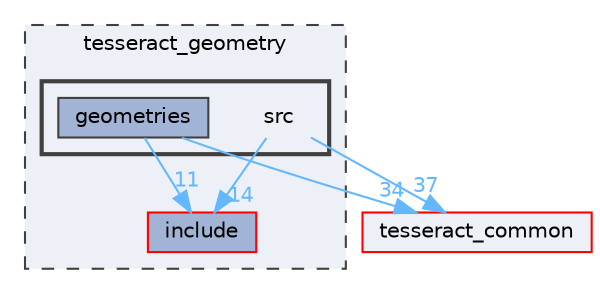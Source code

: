 digraph "tesseract_geometry/src"
{
 // LATEX_PDF_SIZE
  bgcolor="transparent";
  edge [fontname=Helvetica,fontsize=10,labelfontname=Helvetica,labelfontsize=10];
  node [fontname=Helvetica,fontsize=10,shape=box,height=0.2,width=0.4];
  compound=true
  subgraph clusterdir_48d618810f42ebb74ce6e28217206bba {
    graph [ bgcolor="#edf0f7", pencolor="grey25", label="tesseract_geometry", fontname=Helvetica,fontsize=10 style="filled,dashed", URL="dir_48d618810f42ebb74ce6e28217206bba.html",tooltip=""]
  dir_3e64adf61603040208d11bd9b87bd5fd [label="include", fillcolor="#a2b4d6", color="red", style="filled", URL="dir_3e64adf61603040208d11bd9b87bd5fd.html",tooltip=""];
  subgraph clusterdir_518827a36db9e0d1b0ddbf7a4d382ee5 {
    graph [ bgcolor="#edf0f7", pencolor="grey25", label="", fontname=Helvetica,fontsize=10 style="filled,bold", URL="dir_518827a36db9e0d1b0ddbf7a4d382ee5.html",tooltip=""]
    dir_518827a36db9e0d1b0ddbf7a4d382ee5 [shape=plaintext, label="src"];
  dir_ca6410132d275fb332d7a4d40bf512ae [label="geometries", fillcolor="#a2b4d6", color="grey25", style="filled", URL="dir_ca6410132d275fb332d7a4d40bf512ae.html",tooltip=""];
  }
  }
  dir_8430b83f3af685b4c96d298a32e9aa37 [label="tesseract_common", fillcolor="#edf0f7", color="red", style="filled", URL="dir_8430b83f3af685b4c96d298a32e9aa37.html",tooltip=""];
  dir_518827a36db9e0d1b0ddbf7a4d382ee5->dir_3e64adf61603040208d11bd9b87bd5fd [headlabel="14", labeldistance=1.5 headhref="dir_000059_000033.html" color="steelblue1" fontcolor="steelblue1"];
  dir_518827a36db9e0d1b0ddbf7a4d382ee5->dir_8430b83f3af685b4c96d298a32e9aa37 [headlabel="37", labeldistance=1.5 headhref="dir_000059_000075.html" color="steelblue1" fontcolor="steelblue1"];
  dir_ca6410132d275fb332d7a4d40bf512ae->dir_3e64adf61603040208d11bd9b87bd5fd [headlabel="11", labeldistance=1.5 headhref="dir_000019_000033.html" color="steelblue1" fontcolor="steelblue1"];
  dir_ca6410132d275fb332d7a4d40bf512ae->dir_8430b83f3af685b4c96d298a32e9aa37 [headlabel="34", labeldistance=1.5 headhref="dir_000019_000075.html" color="steelblue1" fontcolor="steelblue1"];
}
